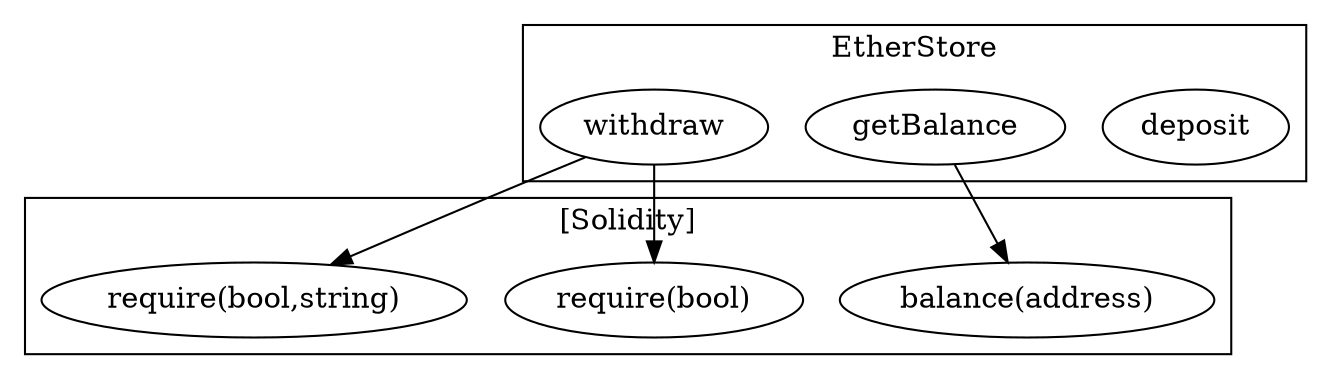 strict digraph {
subgraph cluster_69_EtherStore {
label = "EtherStore"
"69_deposit" [label="deposit"]
"69_getBalance" [label="getBalance"]
"69_withdraw" [label="withdraw"]
}subgraph cluster_solidity {
label = "[Solidity]"
"require(bool)" 
"balance(address)" 
"require(bool,string)" 
"69_withdraw" -> "require(bool)"
"69_withdraw" -> "require(bool,string)"
"69_getBalance" -> "balance(address)"
}
}